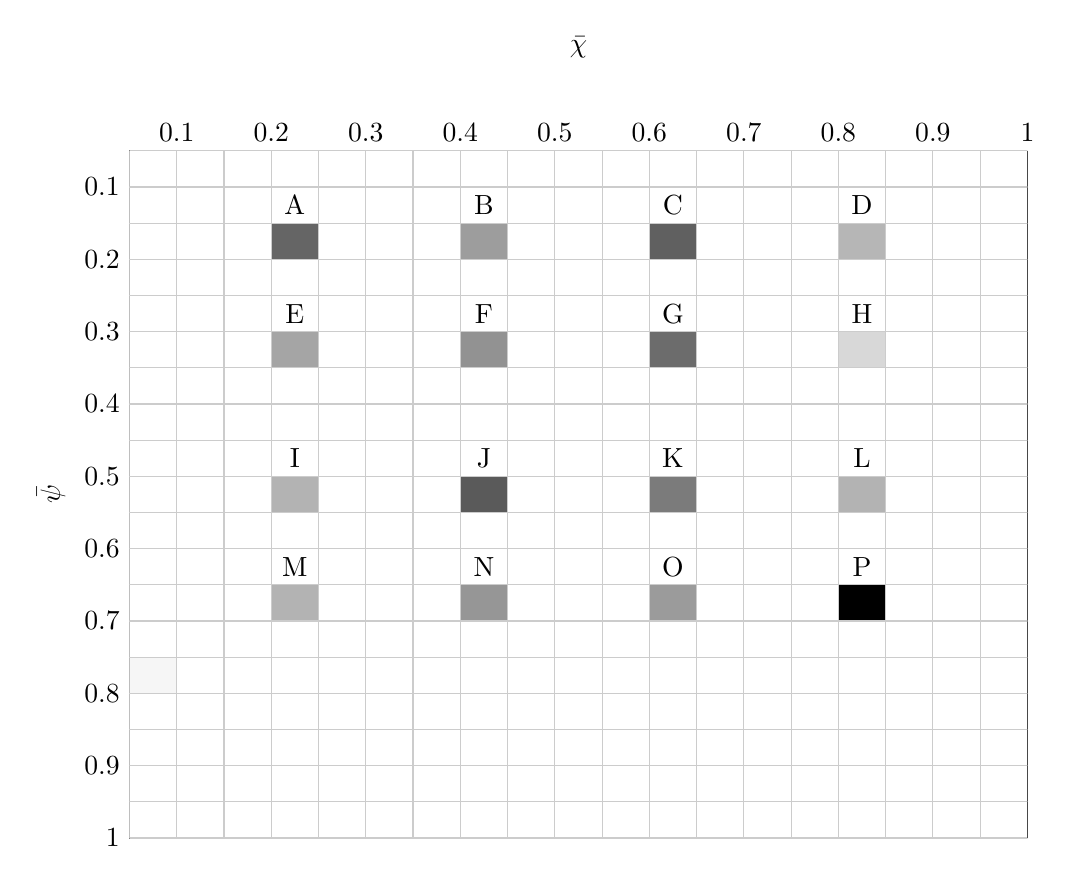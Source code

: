 % This file was created by matlab2tikz.
%
%The latest updates can be retrieved from
%  http://www.mathworks.com/matlabcentral/fileexchange/22022-matlab2tikz-matlab2tikz
%where you can also make suggestions and rate matlab2tikz.
%
\begin{tikzpicture}

\begin{axis}[%
width=4.49in,
height=3.436in,
at={(0.753in,0.478in)},
scale only axis,
separate axis lines,
every outer x axis line/.append style={black},
every x tick label/.append style={font=\color{black}},
every x tick/.append style={black},
xmin=0.05,
xmax=1,
xlabel={$\bar{\chi}$},
x label style={at={(axis description cs:0.5,1.18)},anchor=north},
every outer y axis line/.append style={black},
every y tick label/.append style={font=\color{black}},
every y tick/.append style={black},
y dir=reverse,
ymin=0.05,
ymax=1,
ylabel={$\bar{\psi}$},
axis background/.style={fill=white},
xticklabel pos=right
]

\addplot[%
surf,
shader=flat corner, draw=white!80!black, colormap={mymap}{[1pt] rgb(0pt)=(1,1,1); rgb(63pt)=(0,0,0)}, mesh/rows=20]
table[row sep=crcr, point meta=\thisrow{c}] {%
%
x	y	c\\
0.05	0.05	0\\
0.05	0.1	0\\
0.05	0.15	0\\
0.05	0.2	0\\
0.05	0.25	0\\
0.05	0.3	0\\
0.05	0.35	0\\
0.05	0.4	0\\
0.05	0.45	0\\
0.05	0.5	0\\
0.05	0.55	0\\
0.05	0.6	0\\
0.05	0.65	0\\
0.05	0.7	0\\
0.05	0.75	225\\
0.05	0.8	0\\
0.05	0.85	0\\
0.05	0.9	0\\
0.05	0.95	0\\
0.05	1	0\\
0.1	0.05	0\\
0.1	0.1	0\\
0.1	0.15	0\\
0.1	0.2	0\\
0.1	0.25	0\\
0.1	0.3	0\\
0.1	0.35	0\\
0.1	0.4	0\\
0.1	0.45	0\\
0.1	0.5	0\\
0.1	0.55	0\\
0.1	0.6	0\\
0.1	0.65	0\\
0.1	0.7	0\\
0.1	0.75	0\\
0.1	0.8	0\\
0.1	0.85	0\\
0.1	0.9	0\\
0.1	0.95	0\\
0.1	1	0\\
0.15	0.05	0\\
0.15	0.1	0\\
0.15	0.15	0\\
0.15	0.2	0\\
0.15	0.25	0\\
0.15	0.3	0\\
0.15	0.35	0\\
0.15	0.4	0\\
0.15	0.45	0\\
0.15	0.5	0\\
0.15	0.55	0\\
0.15	0.6	0\\
0.15	0.65	0\\
0.15	0.7	0\\
0.15	0.75	0\\
0.15	0.8	0\\
0.15	0.85	0\\
0.15	0.9	0\\
0.15	0.95	0\\
0.15	1	0\\
0.2	0.05	0\\
0.2	0.1	0\\
0.2	0.15	3705\\
0.2	0.2	0\\
0.2	0.25	0\\
0.2	0.3	2165\\
0.2	0.35	0\\
0.2	0.4	0\\
0.2	0.45	0\\
0.2	0.5	1835\\
0.2	0.55	0\\
0.2	0.6	0\\
0.2	0.65	1835\\
0.2	0.7	0\\
0.2	0.75	0\\
0.2	0.8	0\\
0.2	0.85	0\\
0.2	0.9	0\\
0.2	0.95	0\\
0.2	1	0\\
0.25	0.05	0\\
0.25	0.1	0\\
0.25	0.15	0\\
0.25	0.2	0\\
0.25	0.25	0\\
0.25	0.3	0\\
0.25	0.35	0\\
0.25	0.4	0\\
0.25	0.45	0\\
0.25	0.5	0\\
0.25	0.55	0\\
0.25	0.6	0\\
0.25	0.65	0\\
0.25	0.7	0\\
0.25	0.75	0\\
0.25	0.8	0\\
0.25	0.85	0\\
0.25	0.9	0\\
0.25	0.95	0\\
0.25	1	0\\
0.3	0.05	0\\
0.3	0.1	0\\
0.3	0.15	0\\
0.3	0.2	0\\
0.3	0.25	0\\
0.3	0.3	0\\
0.3	0.35	0\\
0.3	0.4	0\\
0.3	0.45	0\\
0.3	0.5	0\\
0.3	0.55	0\\
0.3	0.6	0\\
0.3	0.65	0\\
0.3	0.7	0\\
0.3	0.75	0\\
0.3	0.8	0\\
0.3	0.85	0\\
0.3	0.9	0\\
0.3	0.95	0\\
0.3	1	0\\
0.35	0.05	0\\
0.35	0.1	0\\
0.35	0.15	0\\
0.35	0.2	0\\
0.35	0.25	0\\
0.35	0.3	0\\
0.35	0.35	0\\
0.35	0.4	0\\
0.35	0.45	0\\
0.35	0.5	0\\
0.35	0.55	0\\
0.35	0.6	0\\
0.35	0.65	0\\
0.35	0.7	0\\
0.35	0.75	0\\
0.35	0.8	0\\
0.35	0.85	0\\
0.35	0.9	0\\
0.35	0.95	0\\
0.35	1	0\\
0.4	0.05	0\\
0.4	0.1	0\\
0.4	0.15	2345\\
0.4	0.2	0\\
0.4	0.25	0\\
0.4	0.3	2625\\
0.4	0.35	0\\
0.4	0.4	0\\
0.4	0.45	0\\
0.4	0.5	3955\\
0.4	0.55	0\\
0.4	0.6	0\\
0.4	0.65	2535\\
0.4	0.7	0\\
0.4	0.75	0\\
0.4	0.8	0\\
0.4	0.85	0\\
0.4	0.9	0\\
0.4	0.95	0\\
0.4	1	0\\
0.45	0.05	0\\
0.45	0.1	0\\
0.45	0.15	0\\
0.45	0.2	0\\
0.45	0.25	0\\
0.45	0.3	0\\
0.45	0.35	0\\
0.45	0.4	0\\
0.45	0.45	0\\
0.45	0.5	0\\
0.45	0.55	0\\
0.45	0.6	0\\
0.45	0.65	0\\
0.45	0.7	0\\
0.45	0.75	0\\
0.45	0.8	0\\
0.45	0.85	0\\
0.45	0.9	0\\
0.45	0.95	0\\
0.45	1	0\\
0.5	0.05	0\\
0.5	0.1	0\\
0.5	0.15	0\\
0.5	0.2	0\\
0.5	0.25	0\\
0.5	0.3	0\\
0.5	0.35	0\\
0.5	0.4	0\\
0.5	0.45	0\\
0.5	0.5	0\\
0.5	0.55	0\\
0.5	0.6	0\\
0.5	0.65	0\\
0.5	0.7	0\\
0.5	0.75	0\\
0.5	0.8	0\\
0.5	0.85	0\\
0.5	0.9	0\\
0.5	0.95	0\\
0.5	1	0\\
0.55	0.05	0\\
0.55	0.1	0\\
0.55	0.15	0\\
0.55	0.2	0\\
0.55	0.25	0\\
0.55	0.3	0\\
0.55	0.35	0\\
0.55	0.4	0\\
0.55	0.45	0\\
0.55	0.5	0\\
0.55	0.55	0\\
0.55	0.6	0\\
0.55	0.65	0\\
0.55	0.7	0\\
0.55	0.75	0\\
0.55	0.8	0\\
0.55	0.85	0\\
0.55	0.9	0\\
0.55	0.95	0\\
0.55	1	0\\
0.6	0.05	0\\
0.6	0.1	0\\
0.6	0.15	3825\\
0.6	0.2	0\\
0.6	0.25	0\\
0.6	0.3	3530\\
0.6	0.35	0\\
0.6	0.4	0\\
0.6	0.45	0\\
0.6	0.5	3170\\
0.6	0.55	0\\
0.6	0.6	0\\
0.6	0.65	2400\\
0.6	0.7	0\\
0.6	0.75	0\\
0.6	0.8	0\\
0.6	0.85	0\\
0.6	0.9	0\\
0.6	0.95	0\\
0.6	1	0\\
0.65	0.05	0\\
0.65	0.1	0\\
0.65	0.15	0\\
0.65	0.2	0\\
0.65	0.25	0\\
0.65	0.3	0\\
0.65	0.35	0\\
0.65	0.4	0\\
0.65	0.45	0\\
0.65	0.5	0\\
0.65	0.55	0\\
0.65	0.6	0\\
0.65	0.65	0\\
0.65	0.7	0\\
0.65	0.75	0\\
0.65	0.8	0\\
0.65	0.85	0\\
0.65	0.9	0\\
0.65	0.95	0\\
0.65	1	0\\
0.7	0.05	0\\
0.7	0.1	0\\
0.7	0.15	0\\
0.7	0.2	0\\
0.7	0.25	0\\
0.7	0.3	0\\
0.7	0.35	0\\
0.7	0.4	0\\
0.7	0.45	0\\
0.7	0.5	0\\
0.7	0.55	0\\
0.7	0.6	0\\
0.7	0.65	0\\
0.7	0.7	0\\
0.7	0.75	0\\
0.7	0.8	0\\
0.7	0.85	0\\
0.7	0.9	0\\
0.7	0.95	0\\
0.7	1	0\\
0.75	0.05	0\\
0.75	0.1	0\\
0.75	0.15	0\\
0.75	0.2	0\\
0.75	0.25	0\\
0.75	0.3	0\\
0.75	0.35	0\\
0.75	0.4	0\\
0.75	0.45	0\\
0.75	0.5	0\\
0.75	0.55	0\\
0.75	0.6	0\\
0.75	0.65	0\\
0.75	0.7	0\\
0.75	0.75	0\\
0.75	0.8	0\\
0.75	0.85	0\\
0.75	0.9	0\\
0.75	0.95	0\\
0.75	1	0\\
0.8	0.05	0\\
0.8	0.1	0\\
0.8	0.15	1765\\
0.8	0.2	0\\
0.8	0.25	0\\
0.8	0.3	935\\
0.8	0.35	0\\
0.8	0.4	0\\
0.8	0.45	0\\
0.8	0.5	1820\\
0.8	0.55	0\\
0.8	0.6	0\\
0.8	0.65	6130\\
0.8	0.7	0\\
0.8	0.75	0\\
0.8	0.8	0\\
0.8	0.85	0\\
0.8	0.9	0\\
0.8	0.95	0\\
0.8	1	0\\
0.85	0.05	0\\
0.85	0.1	0\\
0.85	0.15	0\\
0.85	0.2	0\\
0.85	0.25	0\\
0.85	0.3	0\\
0.85	0.35	0\\
0.85	0.4	0\\
0.85	0.45	0\\
0.85	0.5	0\\
0.85	0.55	0\\
0.85	0.6	0\\
0.85	0.65	0\\
0.85	0.7	0\\
0.85	0.75	0\\
0.85	0.8	0\\
0.85	0.85	0\\
0.85	0.9	0\\
0.85	0.95	0\\
0.85	1	0\\
0.9	0.05	0\\
0.9	0.1	0\\
0.9	0.15	0\\
0.9	0.2	0\\
0.9	0.25	0\\
0.9	0.3	0\\
0.9	0.35	0\\
0.9	0.4	0\\
0.9	0.45	0\\
0.9	0.5	0\\
0.9	0.55	0\\
0.9	0.6	0\\
0.9	0.65	0\\
0.9	0.7	0\\
0.9	0.75	0\\
0.9	0.8	0\\
0.9	0.85	0\\
0.9	0.9	0\\
0.9	0.95	0\\
0.9	1	0\\
0.95	0.05	0\\
0.95	0.1	0\\
0.95	0.15	0\\
0.95	0.2	0\\
0.95	0.25	0\\
0.95	0.3	0\\
0.95	0.35	0\\
0.95	0.4	0\\
0.95	0.45	0\\
0.95	0.5	0\\
0.95	0.55	0\\
0.95	0.6	0\\
0.95	0.65	0\\
0.95	0.7	0\\
0.95	0.75	0\\
0.95	0.8	0\\
0.95	0.85	0\\
0.95	0.9	0\\
0.95	0.95	0\\
0.95	1	0\\
1	0.05	0\\
1	0.1	0\\
1	0.15	0\\
1	0.2	0\\
1	0.25	0\\
1	0.3	0\\
1	0.35	0\\
1	0.4	0\\
1	0.45	0\\
1	0.5	0\\
1	0.55	0\\
1	0.6	0\\
1	0.65	0\\
1	0.7	0\\
1	0.75	0\\
1	0.8	0\\
1	0.85	0\\
1	0.9	0\\
1	0.95	0\\
1	1	0\\
};
\node at (axis cs:0.225,0.125) {A};
\node at (axis cs:0.425,0.125) {B};
\node at (axis cs:0.625,0.125) {C};
\node at (axis cs:0.825,0.125) {D};

\node at (axis cs:0.225,0.275) {E};
\node at (axis cs:0.425,0.275) {F};
\node at (axis cs:0.625,0.275) {G};
\node at (axis cs:0.825,0.275) {H};

\node at (axis cs:0.225,0.475) {I};
\node at (axis cs:0.425,0.475) {J};
\node at (axis cs:0.625,0.475) {K};
\node at (axis cs:0.825,0.475) {L};

\node at (axis cs:0.225,0.625) {M};
\node at (axis cs:0.425,0.625) {N};
\node at (axis cs:0.625,0.625) {O};
\node at (axis cs:0.825,0.625) {P};
\end{axis}



\end{tikzpicture}%